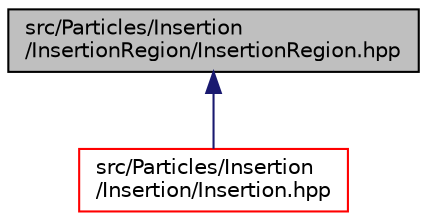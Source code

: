 digraph "src/Particles/Insertion/InsertionRegion/InsertionRegion.hpp"
{
 // LATEX_PDF_SIZE
  edge [fontname="Helvetica",fontsize="10",labelfontname="Helvetica",labelfontsize="10"];
  node [fontname="Helvetica",fontsize="10",shape=record];
  Node1 [label="src/Particles/Insertion\l/InsertionRegion/InsertionRegion.hpp",height=0.2,width=0.4,color="black", fillcolor="grey75", style="filled", fontcolor="black",tooltip=" "];
  Node1 -> Node2 [dir="back",color="midnightblue",fontsize="10",style="solid",fontname="Helvetica"];
  Node2 [label="src/Particles/Insertion\l/Insertion/Insertion.hpp",height=0.2,width=0.4,color="red", fillcolor="white", style="filled",URL="$Insertion_8hpp.html",tooltip=" "];
}
